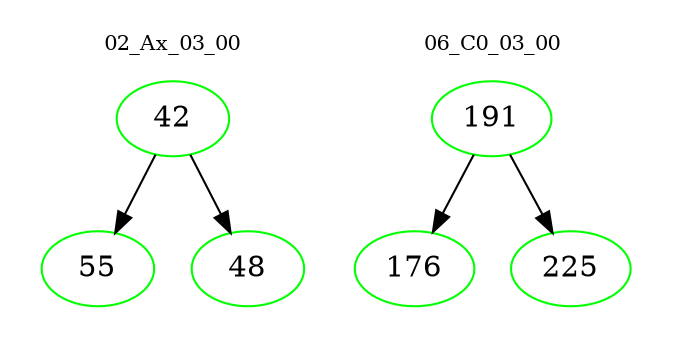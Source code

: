digraph{
subgraph cluster_0 {
color = white
label = "02_Ax_03_00";
fontsize=10;
T0_42 [label="42", color="green"]
T0_42 -> T0_55 [color="black"]
T0_55 [label="55", color="green"]
T0_42 -> T0_48 [color="black"]
T0_48 [label="48", color="green"]
}
subgraph cluster_1 {
color = white
label = "06_C0_03_00";
fontsize=10;
T1_191 [label="191", color="green"]
T1_191 -> T1_176 [color="black"]
T1_176 [label="176", color="green"]
T1_191 -> T1_225 [color="black"]
T1_225 [label="225", color="green"]
}
}
